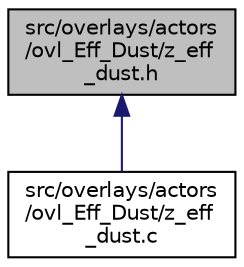 digraph "src/overlays/actors/ovl_Eff_Dust/z_eff_dust.h"
{
 // LATEX_PDF_SIZE
  edge [fontname="Helvetica",fontsize="10",labelfontname="Helvetica",labelfontsize="10"];
  node [fontname="Helvetica",fontsize="10",shape=record];
  Node1 [label="src/overlays/actors\l/ovl_Eff_Dust/z_eff\l_dust.h",height=0.2,width=0.4,color="black", fillcolor="grey75", style="filled", fontcolor="black",tooltip=" "];
  Node1 -> Node2 [dir="back",color="midnightblue",fontsize="10",style="solid",fontname="Helvetica"];
  Node2 [label="src/overlays/actors\l/ovl_Eff_Dust/z_eff\l_dust.c",height=0.2,width=0.4,color="black", fillcolor="white", style="filled",URL="$d8/d23/z__eff__dust_8c.html",tooltip=" "];
}
